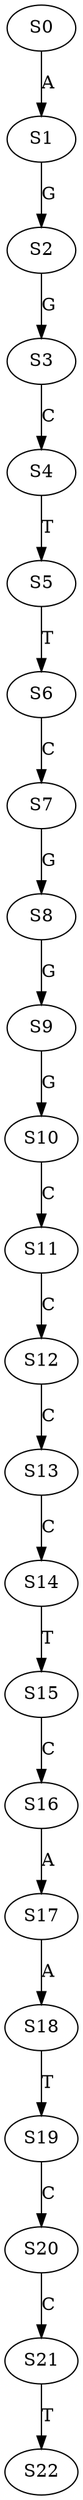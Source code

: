 strict digraph  {
	S0 -> S1 [ label = A ];
	S1 -> S2 [ label = G ];
	S2 -> S3 [ label = G ];
	S3 -> S4 [ label = C ];
	S4 -> S5 [ label = T ];
	S5 -> S6 [ label = T ];
	S6 -> S7 [ label = C ];
	S7 -> S8 [ label = G ];
	S8 -> S9 [ label = G ];
	S9 -> S10 [ label = G ];
	S10 -> S11 [ label = C ];
	S11 -> S12 [ label = C ];
	S12 -> S13 [ label = C ];
	S13 -> S14 [ label = C ];
	S14 -> S15 [ label = T ];
	S15 -> S16 [ label = C ];
	S16 -> S17 [ label = A ];
	S17 -> S18 [ label = A ];
	S18 -> S19 [ label = T ];
	S19 -> S20 [ label = C ];
	S20 -> S21 [ label = C ];
	S21 -> S22 [ label = T ];
}
